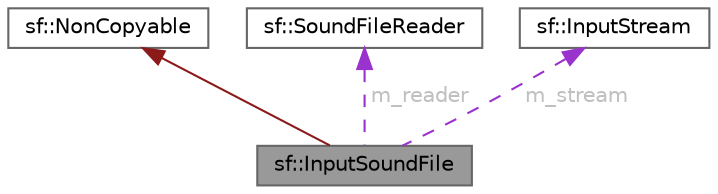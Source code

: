digraph "sf::InputSoundFile"
{
 // INTERACTIVE_SVG=YES
 // LATEX_PDF_SIZE
  bgcolor="transparent";
  edge [fontname=Helvetica,fontsize=10,labelfontname=Helvetica,labelfontsize=10];
  node [fontname=Helvetica,fontsize=10,shape=box,height=0.2,width=0.4];
  Node1 [id="Node000001",label="sf::InputSoundFile",height=0.2,width=0.4,color="gray40", fillcolor="grey60", style="filled", fontcolor="black",tooltip="Provide read access to sound files."];
  Node2 -> Node1 [id="edge4_Node000001_Node000002",dir="back",color="firebrick4",style="solid",tooltip=" "];
  Node2 [id="Node000002",label="sf::NonCopyable",height=0.2,width=0.4,color="gray40", fillcolor="white", style="filled",URL="$a01897.html",tooltip="Utility class that makes any derived class non-copyable."];
  Node3 -> Node1 [id="edge5_Node000001_Node000003",dir="back",color="darkorchid3",style="dashed",tooltip=" ",label=" m_reader",fontcolor="grey" ];
  Node3 [id="Node000003",label="sf::SoundFileReader",height=0.2,width=0.4,color="gray40", fillcolor="white", style="filled",URL="$a01649.html",tooltip="Abstract base class for sound file decoding."];
  Node4 -> Node1 [id="edge6_Node000001_Node000004",dir="back",color="darkorchid3",style="dashed",tooltip=" ",label=" m_stream",fontcolor="grey" ];
  Node4 [id="Node000004",label="sf::InputStream",height=0.2,width=0.4,color="gray40", fillcolor="white", style="filled",URL="$a01881.html",tooltip="Abstract class for custom file input streams."];
}
